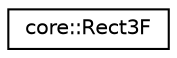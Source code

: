 digraph "Graphical Class Hierarchy"
{
  edge [fontname="Helvetica",fontsize="10",labelfontname="Helvetica",labelfontsize="10"];
  node [fontname="Helvetica",fontsize="10",shape=record];
  rankdir="LR";
  Node1 [label="core::Rect3F",height=0.2,width=0.4,color="black", fillcolor="white", style="filled",URL="$structcore_1_1_rect3_f.html"];
}
